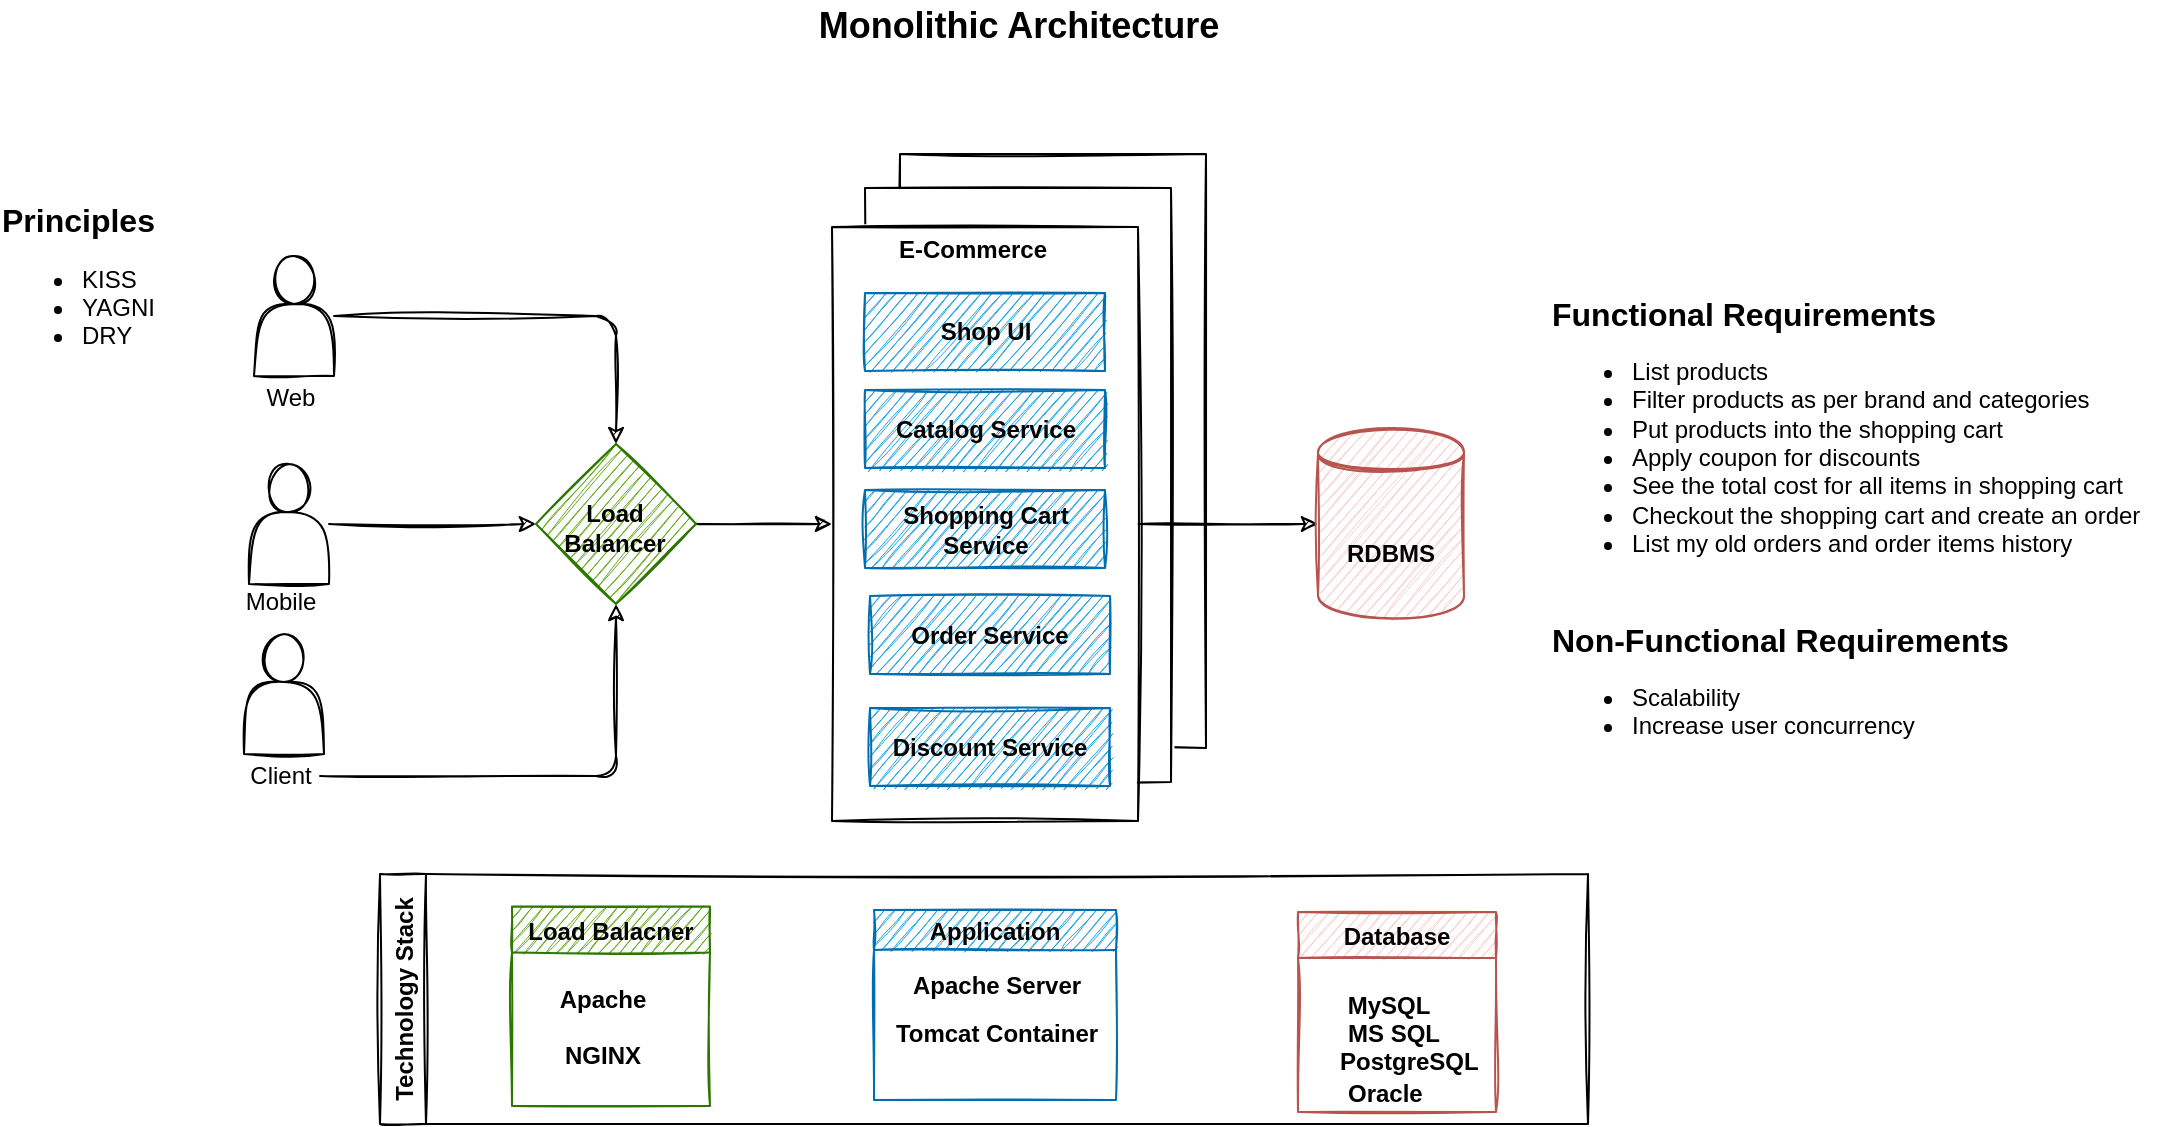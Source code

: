 <mxfile version="15.2.7" type="device"><diagram id="Ry4bhZSPaSzNyMCkFpfL" name="Page-1"><mxGraphModel dx="2002" dy="985" grid="0" gridSize="10" guides="1" tooltips="1" connect="1" arrows="1" fold="1" page="0" pageScale="1" pageWidth="850" pageHeight="1100" math="0" shadow="0"><root><mxCell id="0"/><mxCell id="1" parent="0"/><mxCell id="eW7GFg_uYcOyYJDo-M7b-32" value="" style="whiteSpace=wrap;html=1;glass=0;sketch=1;" vertex="1" parent="1"><mxGeometry x="-42" y="-133" width="153" height="297" as="geometry"/></mxCell><mxCell id="eW7GFg_uYcOyYJDo-M7b-31" value="" style="whiteSpace=wrap;html=1;glass=0;sketch=1;" vertex="1" parent="1"><mxGeometry x="-59.5" y="-116" width="153" height="297" as="geometry"/></mxCell><mxCell id="eW7GFg_uYcOyYJDo-M7b-1" value="&lt;font style=&quot;font-size: 16px&quot;&gt;&lt;b&gt;Functional Requirements&lt;/b&gt;&lt;br&gt;&lt;ul style=&quot;font-size: 12px&quot;&gt;&lt;li&gt;List products&lt;/li&gt;&lt;li&gt;Filter products as per brand and categories&lt;/li&gt;&lt;li&gt;Put products into the shopping cart&lt;/li&gt;&lt;li&gt;Apply coupon for discounts&amp;nbsp;&lt;/li&gt;&lt;li&gt;See the total cost for all items in shopping cart&lt;/li&gt;&lt;li&gt;Checkout the shopping cart and create an order&lt;/li&gt;&lt;li&gt;List my old orders and order items history&lt;/li&gt;&lt;/ul&gt;&lt;/font&gt;" style="text;html=1;align=left;verticalAlign=middle;resizable=0;points=[];autosize=1;strokeColor=none;fillColor=none;imageHeight=10;sketch=1;" vertex="1" parent="1"><mxGeometry x="282" y="-62" width="304" height="142" as="geometry"/></mxCell><mxCell id="eW7GFg_uYcOyYJDo-M7b-4" value="&lt;font style=&quot;font-size: 16px&quot;&gt;&lt;b&gt;Non-Functional Requirements&lt;/b&gt;&lt;br&gt;&lt;ul style=&quot;font-size: 12px&quot;&gt;&lt;li&gt;Scalability&lt;/li&gt;&lt;li&gt;Increase user concurrency&lt;/li&gt;&lt;/ul&gt;&lt;/font&gt;" style="text;html=1;align=left;verticalAlign=middle;resizable=0;points=[];autosize=1;strokeColor=none;fillColor=none;sketch=1;" vertex="1" parent="1"><mxGeometry x="282" y="99.5" width="239" height="72" as="geometry"/></mxCell><mxCell id="eW7GFg_uYcOyYJDo-M7b-23" style="edgeStyle=orthogonalEdgeStyle;orthogonalLoop=1;jettySize=auto;html=1;entryX=0;entryY=0.5;entryDx=0;entryDy=0;sketch=1;" edge="1" parent="1" source="eW7GFg_uYcOyYJDo-M7b-6" target="eW7GFg_uYcOyYJDo-M7b-7"><mxGeometry relative="1" as="geometry"/></mxCell><mxCell id="eW7GFg_uYcOyYJDo-M7b-6" value="" style="whiteSpace=wrap;html=1;glass=0;sketch=1;" vertex="1" parent="1"><mxGeometry x="-76" y="-96.5" width="153" height="297" as="geometry"/></mxCell><mxCell id="eW7GFg_uYcOyYJDo-M7b-7" value="RDBMS" style="shape=datastore;whiteSpace=wrap;html=1;glass=0;fontStyle=1;fillColor=#f8cecc;strokeColor=#b85450;sketch=1;" vertex="1" parent="1"><mxGeometry x="167" y="4.5" width="73" height="95" as="geometry"/></mxCell><mxCell id="eW7GFg_uYcOyYJDo-M7b-17" style="edgeStyle=orthogonalEdgeStyle;orthogonalLoop=1;jettySize=auto;html=1;entryX=0.5;entryY=0;entryDx=0;entryDy=0;sketch=1;" edge="1" parent="1" source="eW7GFg_uYcOyYJDo-M7b-8" target="eW7GFg_uYcOyYJDo-M7b-12"><mxGeometry relative="1" as="geometry"/></mxCell><mxCell id="eW7GFg_uYcOyYJDo-M7b-8" value="" style="shape=actor;whiteSpace=wrap;html=1;glass=0;sketch=1;" vertex="1" parent="1"><mxGeometry x="-365" y="-82" width="40" height="60" as="geometry"/></mxCell><mxCell id="eW7GFg_uYcOyYJDo-M7b-9" value="Web" style="text;html=1;align=center;verticalAlign=middle;resizable=0;points=[];autosize=1;strokeColor=none;fillColor=none;sketch=1;" vertex="1" parent="1"><mxGeometry x="-365" y="-20" width="35" height="18" as="geometry"/></mxCell><mxCell id="eW7GFg_uYcOyYJDo-M7b-14" style="edgeStyle=orthogonalEdgeStyle;orthogonalLoop=1;jettySize=auto;html=1;entryX=0;entryY=0.5;entryDx=0;entryDy=0;sketch=1;" edge="1" parent="1" source="eW7GFg_uYcOyYJDo-M7b-10" target="eW7GFg_uYcOyYJDo-M7b-12"><mxGeometry relative="1" as="geometry"/></mxCell><mxCell id="eW7GFg_uYcOyYJDo-M7b-10" value="" style="shape=actor;whiteSpace=wrap;html=1;glass=0;sketch=1;" vertex="1" parent="1"><mxGeometry x="-367.5" y="22" width="40" height="60" as="geometry"/></mxCell><mxCell id="eW7GFg_uYcOyYJDo-M7b-11" value="Mobile" style="text;html=1;align=center;verticalAlign=middle;resizable=0;points=[];autosize=1;strokeColor=none;fillColor=none;sketch=1;" vertex="1" parent="1"><mxGeometry x="-375" y="82" width="45" height="18" as="geometry"/></mxCell><mxCell id="eW7GFg_uYcOyYJDo-M7b-21" style="edgeStyle=orthogonalEdgeStyle;orthogonalLoop=1;jettySize=auto;html=1;entryX=0;entryY=0.5;entryDx=0;entryDy=0;sketch=1;" edge="1" parent="1" source="eW7GFg_uYcOyYJDo-M7b-12" target="eW7GFg_uYcOyYJDo-M7b-6"><mxGeometry relative="1" as="geometry"/></mxCell><mxCell id="eW7GFg_uYcOyYJDo-M7b-12" value="" style="rhombus;whiteSpace=wrap;html=1;glass=0;fillColor=#60a917;strokeColor=#2D7600;fontColor=#ffffff;sketch=1;" vertex="1" parent="1"><mxGeometry x="-224" y="12" width="80" height="80" as="geometry"/></mxCell><mxCell id="eW7GFg_uYcOyYJDo-M7b-18" value="" style="shape=actor;whiteSpace=wrap;html=1;glass=0;sketch=1;" vertex="1" parent="1"><mxGeometry x="-370" y="107" width="40" height="60" as="geometry"/></mxCell><mxCell id="eW7GFg_uYcOyYJDo-M7b-20" style="edgeStyle=orthogonalEdgeStyle;orthogonalLoop=1;jettySize=auto;html=1;entryX=0.5;entryY=1;entryDx=0;entryDy=0;sketch=1;" edge="1" parent="1" source="eW7GFg_uYcOyYJDo-M7b-19" target="eW7GFg_uYcOyYJDo-M7b-12"><mxGeometry relative="1" as="geometry"/></mxCell><mxCell id="eW7GFg_uYcOyYJDo-M7b-19" value="Client" style="text;html=1;align=center;verticalAlign=middle;resizable=0;points=[];autosize=1;strokeColor=none;fillColor=none;sketch=1;" vertex="1" parent="1"><mxGeometry x="-373" y="169" width="41" height="18" as="geometry"/></mxCell><mxCell id="eW7GFg_uYcOyYJDo-M7b-24" value="E-Commerce" style="text;html=1;align=center;verticalAlign=middle;resizable=0;points=[];autosize=1;strokeColor=none;fillColor=none;fontStyle=1;sketch=1;" vertex="1" parent="1"><mxGeometry x="-48" y="-94" width="84" height="18" as="geometry"/></mxCell><mxCell id="eW7GFg_uYcOyYJDo-M7b-26" value="Shop UI" style="whiteSpace=wrap;html=1;glass=0;fillColor=#1ba1e2;strokeColor=#006EAF;fontColor=#000000;fontStyle=1;sketch=1;" vertex="1" parent="1"><mxGeometry x="-59.5" y="-63.5" width="120" height="39" as="geometry"/></mxCell><mxCell id="eW7GFg_uYcOyYJDo-M7b-27" value="Catalog Service&lt;span style=&quot;font-family: monospace; font-size: 0px;&quot;&gt;%3CmxGraphModel%3E%3Croot%3E%3CmxCell%20id%3D%220%22%2F%3E%3CmxCell%20id%3D%221%22%20parent%3D%220%22%2F%3E%3CmxCell%20id%3D%222%22%20value%3D%22Shop%20UI%22%20style%3D%22rounded%3D1%3BwhiteSpace%3Dwrap%3Bhtml%3D1%3Bglass%3D0%3Bsketch%3D1%3B%22%20vertex%3D%221%22%20parent%3D%221%22%3E%3CmxGeometry%20x%3D%22-59.5%22%20y%3D%22-30.5%22%20width%3D%22120%22%20height%3D%2239%22%20as%3D%22geometry%22%2F%3E%3C%2FmxCell%3E%3C%2Froot%3E%3C%2FmxGraphModel%3E&lt;/span&gt;" style="whiteSpace=wrap;html=1;glass=0;fillColor=#1ba1e2;strokeColor=#006EAF;fontColor=#000000;fontStyle=1;sketch=1;" vertex="1" parent="1"><mxGeometry x="-59.5" y="-15" width="120" height="39" as="geometry"/></mxCell><mxCell id="eW7GFg_uYcOyYJDo-M7b-28" value="Shopping Cart Service" style="whiteSpace=wrap;html=1;glass=0;fontStyle=1;fillColor=#1ba1e2;strokeColor=#006EAF;fontColor=#000000;sketch=1;" vertex="1" parent="1"><mxGeometry x="-59.5" y="35" width="120" height="39" as="geometry"/></mxCell><mxCell id="eW7GFg_uYcOyYJDo-M7b-29" value="Order Service" style="whiteSpace=wrap;html=1;glass=0;fontStyle=1;fillColor=#1ba1e2;strokeColor=#006EAF;fontColor=#000000;sketch=1;" vertex="1" parent="1"><mxGeometry x="-57" y="88" width="120" height="39" as="geometry"/></mxCell><mxCell id="eW7GFg_uYcOyYJDo-M7b-30" value="Discount Service" style="whiteSpace=wrap;html=1;glass=0;fontStyle=1;fillColor=#1ba1e2;strokeColor=#006EAF;fontColor=#000000;sketch=1;" vertex="1" parent="1"><mxGeometry x="-57" y="144" width="120" height="39" as="geometry"/></mxCell><mxCell id="eW7GFg_uYcOyYJDo-M7b-33" value="Load&lt;br&gt;Balancer" style="text;html=1;align=center;verticalAlign=middle;resizable=0;points=[];autosize=1;strokeColor=none;fillColor=none;fontColor=#000000;fontStyle=1;sketch=1;" vertex="1" parent="1"><mxGeometry x="-215.5" y="38" width="61" height="32" as="geometry"/></mxCell><mxCell id="eW7GFg_uYcOyYJDo-M7b-35" value="Technology Stack" style="swimlane;horizontal=0;glass=0;fontColor=#000000;sketch=1;" vertex="1" parent="1"><mxGeometry x="-302" y="227" width="604" height="125" as="geometry"/></mxCell><mxCell id="eW7GFg_uYcOyYJDo-M7b-36" value="Database" style="swimlane;glass=0;fillColor=#f8cecc;strokeColor=#b85450;sketch=1;" vertex="1" parent="eW7GFg_uYcOyYJDo-M7b-35"><mxGeometry x="459" y="19" width="99" height="100" as="geometry"/></mxCell><mxCell id="eW7GFg_uYcOyYJDo-M7b-37" value="MySQL" style="text;html=1;align=center;verticalAlign=middle;resizable=0;points=[];autosize=1;strokeColor=none;fillColor=none;fontColor=#000000;fontStyle=1;sketch=1;" vertex="1" parent="eW7GFg_uYcOyYJDo-M7b-36"><mxGeometry x="19" y="38" width="51" height="18" as="geometry"/></mxCell><mxCell id="eW7GFg_uYcOyYJDo-M7b-38" value="MS SQL" style="text;html=1;align=left;verticalAlign=middle;resizable=0;points=[];autosize=1;strokeColor=none;fillColor=none;fontColor=#000000;fontStyle=1;sketch=1;" vertex="1" parent="eW7GFg_uYcOyYJDo-M7b-36"><mxGeometry x="23" y="52" width="56" height="18" as="geometry"/></mxCell><mxCell id="eW7GFg_uYcOyYJDo-M7b-52" value="Oracle" style="text;html=1;align=left;verticalAlign=middle;resizable=0;points=[];autosize=1;strokeColor=none;fillColor=none;fontColor=#000000;fontStyle=1;sketch=1;" vertex="1" parent="eW7GFg_uYcOyYJDo-M7b-36"><mxGeometry x="23" y="82" width="47" height="18" as="geometry"/></mxCell><mxCell id="eW7GFg_uYcOyYJDo-M7b-51" value="PostgreSQL" style="text;html=1;align=left;verticalAlign=middle;resizable=0;points=[];autosize=1;strokeColor=none;fillColor=none;fontColor=#000000;fontStyle=1;sketch=1;" vertex="1" parent="eW7GFg_uYcOyYJDo-M7b-36"><mxGeometry x="19" y="66" width="79" height="18" as="geometry"/></mxCell><mxCell id="eW7GFg_uYcOyYJDo-M7b-42" value="Application" style="swimlane;glass=0;fontColor=#000000;fillColor=#1ba1e2;strokeColor=#006EAF;startSize=20;sketch=1;" vertex="1" parent="eW7GFg_uYcOyYJDo-M7b-35"><mxGeometry x="247" y="18" width="121" height="95" as="geometry"/></mxCell><mxCell id="eW7GFg_uYcOyYJDo-M7b-43" value="Apache Server" style="text;html=1;align=center;verticalAlign=middle;resizable=0;points=[];autosize=1;strokeColor=none;fillColor=none;fontColor=#000000;fontStyle=1;sketch=1;" vertex="1" parent="eW7GFg_uYcOyYJDo-M7b-42"><mxGeometry x="13.5" y="29" width="94" height="18" as="geometry"/></mxCell><mxCell id="eW7GFg_uYcOyYJDo-M7b-44" value="Tomcat Container" style="text;html=1;align=center;verticalAlign=middle;resizable=0;points=[];autosize=1;strokeColor=none;fillColor=none;fontColor=#000000;fontStyle=1;sketch=1;" vertex="1" parent="eW7GFg_uYcOyYJDo-M7b-42"><mxGeometry x="5" y="53" width="111" height="18" as="geometry"/></mxCell><mxCell id="eW7GFg_uYcOyYJDo-M7b-39" value="Load Balacner" style="swimlane;glass=0;fontColor=#000000;fillColor=#60a917;strokeColor=#2D7600;sketch=1;" vertex="1" parent="eW7GFg_uYcOyYJDo-M7b-35"><mxGeometry x="66" y="16.25" width="99" height="99.75" as="geometry"/></mxCell><mxCell id="eW7GFg_uYcOyYJDo-M7b-40" value="Apache" style="text;html=1;align=center;verticalAlign=middle;resizable=0;points=[];autosize=1;strokeColor=none;fillColor=none;fontColor=#000000;fontStyle=1;sketch=1;" vertex="1" parent="eW7GFg_uYcOyYJDo-M7b-39"><mxGeometry x="18" y="38" width="53" height="18" as="geometry"/></mxCell><mxCell id="eW7GFg_uYcOyYJDo-M7b-41" value="NGINX" style="text;html=1;align=center;verticalAlign=middle;resizable=0;points=[];autosize=1;strokeColor=none;fillColor=none;fontColor=#000000;fontStyle=1;sketch=1;" vertex="1" parent="eW7GFg_uYcOyYJDo-M7b-39"><mxGeometry x="20.5" y="65.5" width="48" height="18" as="geometry"/></mxCell><mxCell id="eW7GFg_uYcOyYJDo-M7b-57" value="Monolithic Architecture" style="text;html=1;align=center;verticalAlign=middle;resizable=0;points=[];autosize=1;strokeColor=none;fillColor=none;fontColor=#000000;fontSize=18;fontStyle=1" vertex="1" parent="1"><mxGeometry x="-88.5" y="-210" width="211" height="26" as="geometry"/></mxCell><mxCell id="eW7GFg_uYcOyYJDo-M7b-58" value="&lt;font style=&quot;font-size: 16px&quot;&gt;&lt;b&gt;Principles&lt;/b&gt;&lt;/font&gt;&lt;br style=&quot;font-size: 12px&quot;&gt;&lt;ul style=&quot;font-size: 12px&quot;&gt;&lt;li style=&quot;font-size: 12px&quot;&gt;KISS&lt;/li&gt;&lt;li style=&quot;font-size: 12px&quot;&gt;YAGNI&lt;/li&gt;&lt;li style=&quot;font-size: 12px&quot;&gt;DRY&lt;/li&gt;&lt;/ul&gt;" style="text;html=1;align=left;verticalAlign=middle;resizable=0;points=[];autosize=1;strokeColor=none;fillColor=none;fontSize=12;fontColor=#000000;spacing=1;" vertex="1" parent="1"><mxGeometry x="-492" y="-110" width="89" height="88" as="geometry"/></mxCell></root></mxGraphModel></diagram></mxfile>